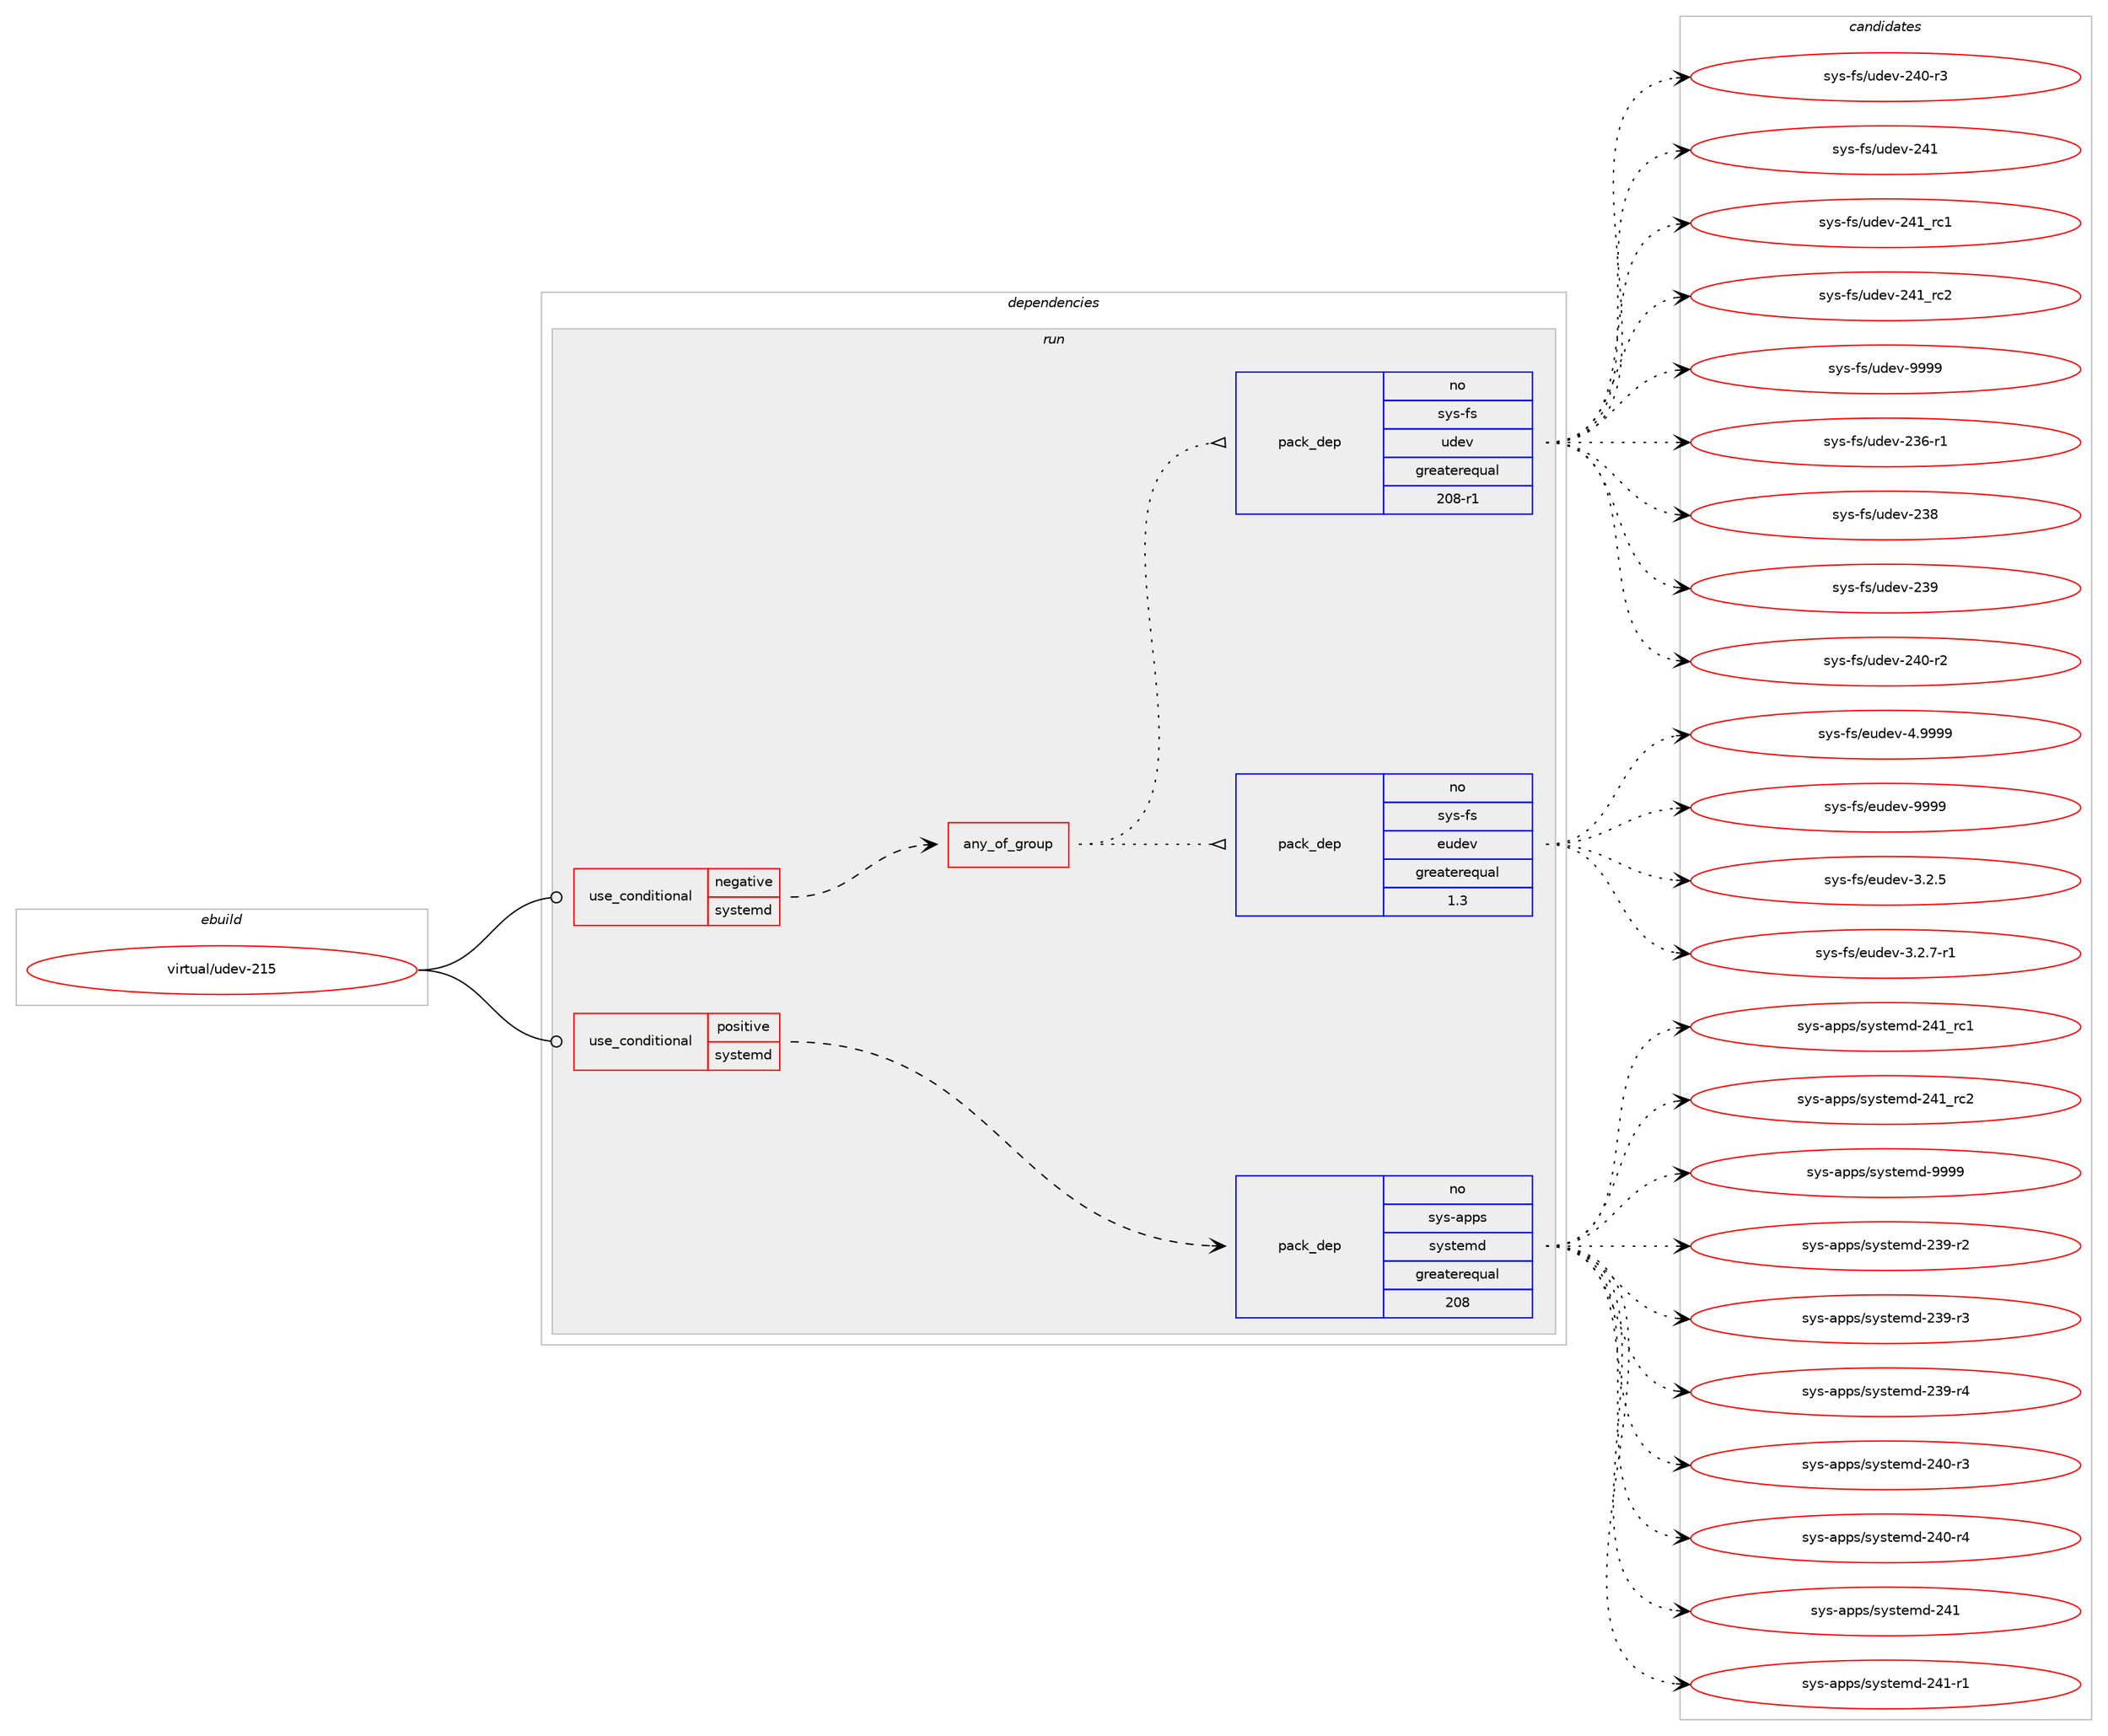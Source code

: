digraph prolog {

# *************
# Graph options
# *************

newrank=true;
concentrate=true;
compound=true;
graph [rankdir=LR,fontname=Helvetica,fontsize=10,ranksep=1.5];#, ranksep=2.5, nodesep=0.2];
edge  [arrowhead=vee];
node  [fontname=Helvetica,fontsize=10];

# **********
# The ebuild
# **********

subgraph cluster_leftcol {
color=gray;
rank=same;
label=<<i>ebuild</i>>;
id [label="virtual/udev-215", color=red, width=4, href="../virtual/udev-215.svg"];
}

# ****************
# The dependencies
# ****************

subgraph cluster_midcol {
color=gray;
label=<<i>dependencies</i>>;
subgraph cluster_compile {
fillcolor="#eeeeee";
style=filled;
label=<<i>compile</i>>;
}
subgraph cluster_compileandrun {
fillcolor="#eeeeee";
style=filled;
label=<<i>compile and run</i>>;
}
subgraph cluster_run {
fillcolor="#eeeeee";
style=filled;
label=<<i>run</i>>;
subgraph cond462809 {
dependency1743300 [label=<<TABLE BORDER="0" CELLBORDER="1" CELLSPACING="0" CELLPADDING="4"><TR><TD ROWSPAN="3" CELLPADDING="10">use_conditional</TD></TR><TR><TD>negative</TD></TR><TR><TD>systemd</TD></TR></TABLE>>, shape=none, color=red];
subgraph any28111 {
dependency1743301 [label=<<TABLE BORDER="0" CELLBORDER="1" CELLSPACING="0" CELLPADDING="4"><TR><TD CELLPADDING="10">any_of_group</TD></TR></TABLE>>, shape=none, color=red];subgraph pack1251388 {
dependency1743302 [label=<<TABLE BORDER="0" CELLBORDER="1" CELLSPACING="0" CELLPADDING="4" WIDTH="220"><TR><TD ROWSPAN="6" CELLPADDING="30">pack_dep</TD></TR><TR><TD WIDTH="110">no</TD></TR><TR><TD>sys-fs</TD></TR><TR><TD>eudev</TD></TR><TR><TD>greaterequal</TD></TR><TR><TD>1.3</TD></TR></TABLE>>, shape=none, color=blue];
}
dependency1743301:e -> dependency1743302:w [weight=20,style="dotted",arrowhead="oinv"];
subgraph pack1251389 {
dependency1743303 [label=<<TABLE BORDER="0" CELLBORDER="1" CELLSPACING="0" CELLPADDING="4" WIDTH="220"><TR><TD ROWSPAN="6" CELLPADDING="30">pack_dep</TD></TR><TR><TD WIDTH="110">no</TD></TR><TR><TD>sys-fs</TD></TR><TR><TD>udev</TD></TR><TR><TD>greaterequal</TD></TR><TR><TD>208-r1</TD></TR></TABLE>>, shape=none, color=blue];
}
dependency1743301:e -> dependency1743303:w [weight=20,style="dotted",arrowhead="oinv"];
}
dependency1743300:e -> dependency1743301:w [weight=20,style="dashed",arrowhead="vee"];
}
id:e -> dependency1743300:w [weight=20,style="solid",arrowhead="odot"];
subgraph cond462810 {
dependency1743304 [label=<<TABLE BORDER="0" CELLBORDER="1" CELLSPACING="0" CELLPADDING="4"><TR><TD ROWSPAN="3" CELLPADDING="10">use_conditional</TD></TR><TR><TD>positive</TD></TR><TR><TD>systemd</TD></TR></TABLE>>, shape=none, color=red];
subgraph pack1251390 {
dependency1743305 [label=<<TABLE BORDER="0" CELLBORDER="1" CELLSPACING="0" CELLPADDING="4" WIDTH="220"><TR><TD ROWSPAN="6" CELLPADDING="30">pack_dep</TD></TR><TR><TD WIDTH="110">no</TD></TR><TR><TD>sys-apps</TD></TR><TR><TD>systemd</TD></TR><TR><TD>greaterequal</TD></TR><TR><TD>208</TD></TR></TABLE>>, shape=none, color=blue];
}
dependency1743304:e -> dependency1743305:w [weight=20,style="dashed",arrowhead="vee"];
}
id:e -> dependency1743304:w [weight=20,style="solid",arrowhead="odot"];
}
}

# **************
# The candidates
# **************

subgraph cluster_choices {
rank=same;
color=gray;
label=<<i>candidates</i>>;

subgraph choice1251388 {
color=black;
nodesep=1;
choice1151211154510211547101117100101118455146504653 [label="sys-fs/eudev-3.2.5", color=red, width=4,href="../sys-fs/eudev-3.2.5.svg"];
choice11512111545102115471011171001011184551465046554511449 [label="sys-fs/eudev-3.2.7-r1", color=red, width=4,href="../sys-fs/eudev-3.2.7-r1.svg"];
choice115121115451021154710111710010111845524657575757 [label="sys-fs/eudev-4.9999", color=red, width=4,href="../sys-fs/eudev-4.9999.svg"];
choice11512111545102115471011171001011184557575757 [label="sys-fs/eudev-9999", color=red, width=4,href="../sys-fs/eudev-9999.svg"];
dependency1743302:e -> choice1151211154510211547101117100101118455146504653:w [style=dotted,weight="100"];
dependency1743302:e -> choice11512111545102115471011171001011184551465046554511449:w [style=dotted,weight="100"];
dependency1743302:e -> choice115121115451021154710111710010111845524657575757:w [style=dotted,weight="100"];
dependency1743302:e -> choice11512111545102115471011171001011184557575757:w [style=dotted,weight="100"];
}
subgraph choice1251389 {
color=black;
nodesep=1;
choice1151211154510211547117100101118455051544511449 [label="sys-fs/udev-236-r1", color=red, width=4,href="../sys-fs/udev-236-r1.svg"];
choice115121115451021154711710010111845505156 [label="sys-fs/udev-238", color=red, width=4,href="../sys-fs/udev-238.svg"];
choice115121115451021154711710010111845505157 [label="sys-fs/udev-239", color=red, width=4,href="../sys-fs/udev-239.svg"];
choice1151211154510211547117100101118455052484511450 [label="sys-fs/udev-240-r2", color=red, width=4,href="../sys-fs/udev-240-r2.svg"];
choice1151211154510211547117100101118455052484511451 [label="sys-fs/udev-240-r3", color=red, width=4,href="../sys-fs/udev-240-r3.svg"];
choice115121115451021154711710010111845505249 [label="sys-fs/udev-241", color=red, width=4,href="../sys-fs/udev-241.svg"];
choice115121115451021154711710010111845505249951149949 [label="sys-fs/udev-241_rc1", color=red, width=4,href="../sys-fs/udev-241_rc1.svg"];
choice115121115451021154711710010111845505249951149950 [label="sys-fs/udev-241_rc2", color=red, width=4,href="../sys-fs/udev-241_rc2.svg"];
choice11512111545102115471171001011184557575757 [label="sys-fs/udev-9999", color=red, width=4,href="../sys-fs/udev-9999.svg"];
dependency1743303:e -> choice1151211154510211547117100101118455051544511449:w [style=dotted,weight="100"];
dependency1743303:e -> choice115121115451021154711710010111845505156:w [style=dotted,weight="100"];
dependency1743303:e -> choice115121115451021154711710010111845505157:w [style=dotted,weight="100"];
dependency1743303:e -> choice1151211154510211547117100101118455052484511450:w [style=dotted,weight="100"];
dependency1743303:e -> choice1151211154510211547117100101118455052484511451:w [style=dotted,weight="100"];
dependency1743303:e -> choice115121115451021154711710010111845505249:w [style=dotted,weight="100"];
dependency1743303:e -> choice115121115451021154711710010111845505249951149949:w [style=dotted,weight="100"];
dependency1743303:e -> choice115121115451021154711710010111845505249951149950:w [style=dotted,weight="100"];
dependency1743303:e -> choice11512111545102115471171001011184557575757:w [style=dotted,weight="100"];
}
subgraph choice1251390 {
color=black;
nodesep=1;
choice115121115459711211211547115121115116101109100455051574511450 [label="sys-apps/systemd-239-r2", color=red, width=4,href="../sys-apps/systemd-239-r2.svg"];
choice115121115459711211211547115121115116101109100455051574511451 [label="sys-apps/systemd-239-r3", color=red, width=4,href="../sys-apps/systemd-239-r3.svg"];
choice115121115459711211211547115121115116101109100455051574511452 [label="sys-apps/systemd-239-r4", color=red, width=4,href="../sys-apps/systemd-239-r4.svg"];
choice115121115459711211211547115121115116101109100455052484511451 [label="sys-apps/systemd-240-r3", color=red, width=4,href="../sys-apps/systemd-240-r3.svg"];
choice115121115459711211211547115121115116101109100455052484511452 [label="sys-apps/systemd-240-r4", color=red, width=4,href="../sys-apps/systemd-240-r4.svg"];
choice11512111545971121121154711512111511610110910045505249 [label="sys-apps/systemd-241", color=red, width=4,href="../sys-apps/systemd-241.svg"];
choice115121115459711211211547115121115116101109100455052494511449 [label="sys-apps/systemd-241-r1", color=red, width=4,href="../sys-apps/systemd-241-r1.svg"];
choice11512111545971121121154711512111511610110910045505249951149949 [label="sys-apps/systemd-241_rc1", color=red, width=4,href="../sys-apps/systemd-241_rc1.svg"];
choice11512111545971121121154711512111511610110910045505249951149950 [label="sys-apps/systemd-241_rc2", color=red, width=4,href="../sys-apps/systemd-241_rc2.svg"];
choice1151211154597112112115471151211151161011091004557575757 [label="sys-apps/systemd-9999", color=red, width=4,href="../sys-apps/systemd-9999.svg"];
dependency1743305:e -> choice115121115459711211211547115121115116101109100455051574511450:w [style=dotted,weight="100"];
dependency1743305:e -> choice115121115459711211211547115121115116101109100455051574511451:w [style=dotted,weight="100"];
dependency1743305:e -> choice115121115459711211211547115121115116101109100455051574511452:w [style=dotted,weight="100"];
dependency1743305:e -> choice115121115459711211211547115121115116101109100455052484511451:w [style=dotted,weight="100"];
dependency1743305:e -> choice115121115459711211211547115121115116101109100455052484511452:w [style=dotted,weight="100"];
dependency1743305:e -> choice11512111545971121121154711512111511610110910045505249:w [style=dotted,weight="100"];
dependency1743305:e -> choice115121115459711211211547115121115116101109100455052494511449:w [style=dotted,weight="100"];
dependency1743305:e -> choice11512111545971121121154711512111511610110910045505249951149949:w [style=dotted,weight="100"];
dependency1743305:e -> choice11512111545971121121154711512111511610110910045505249951149950:w [style=dotted,weight="100"];
dependency1743305:e -> choice1151211154597112112115471151211151161011091004557575757:w [style=dotted,weight="100"];
}
}

}
